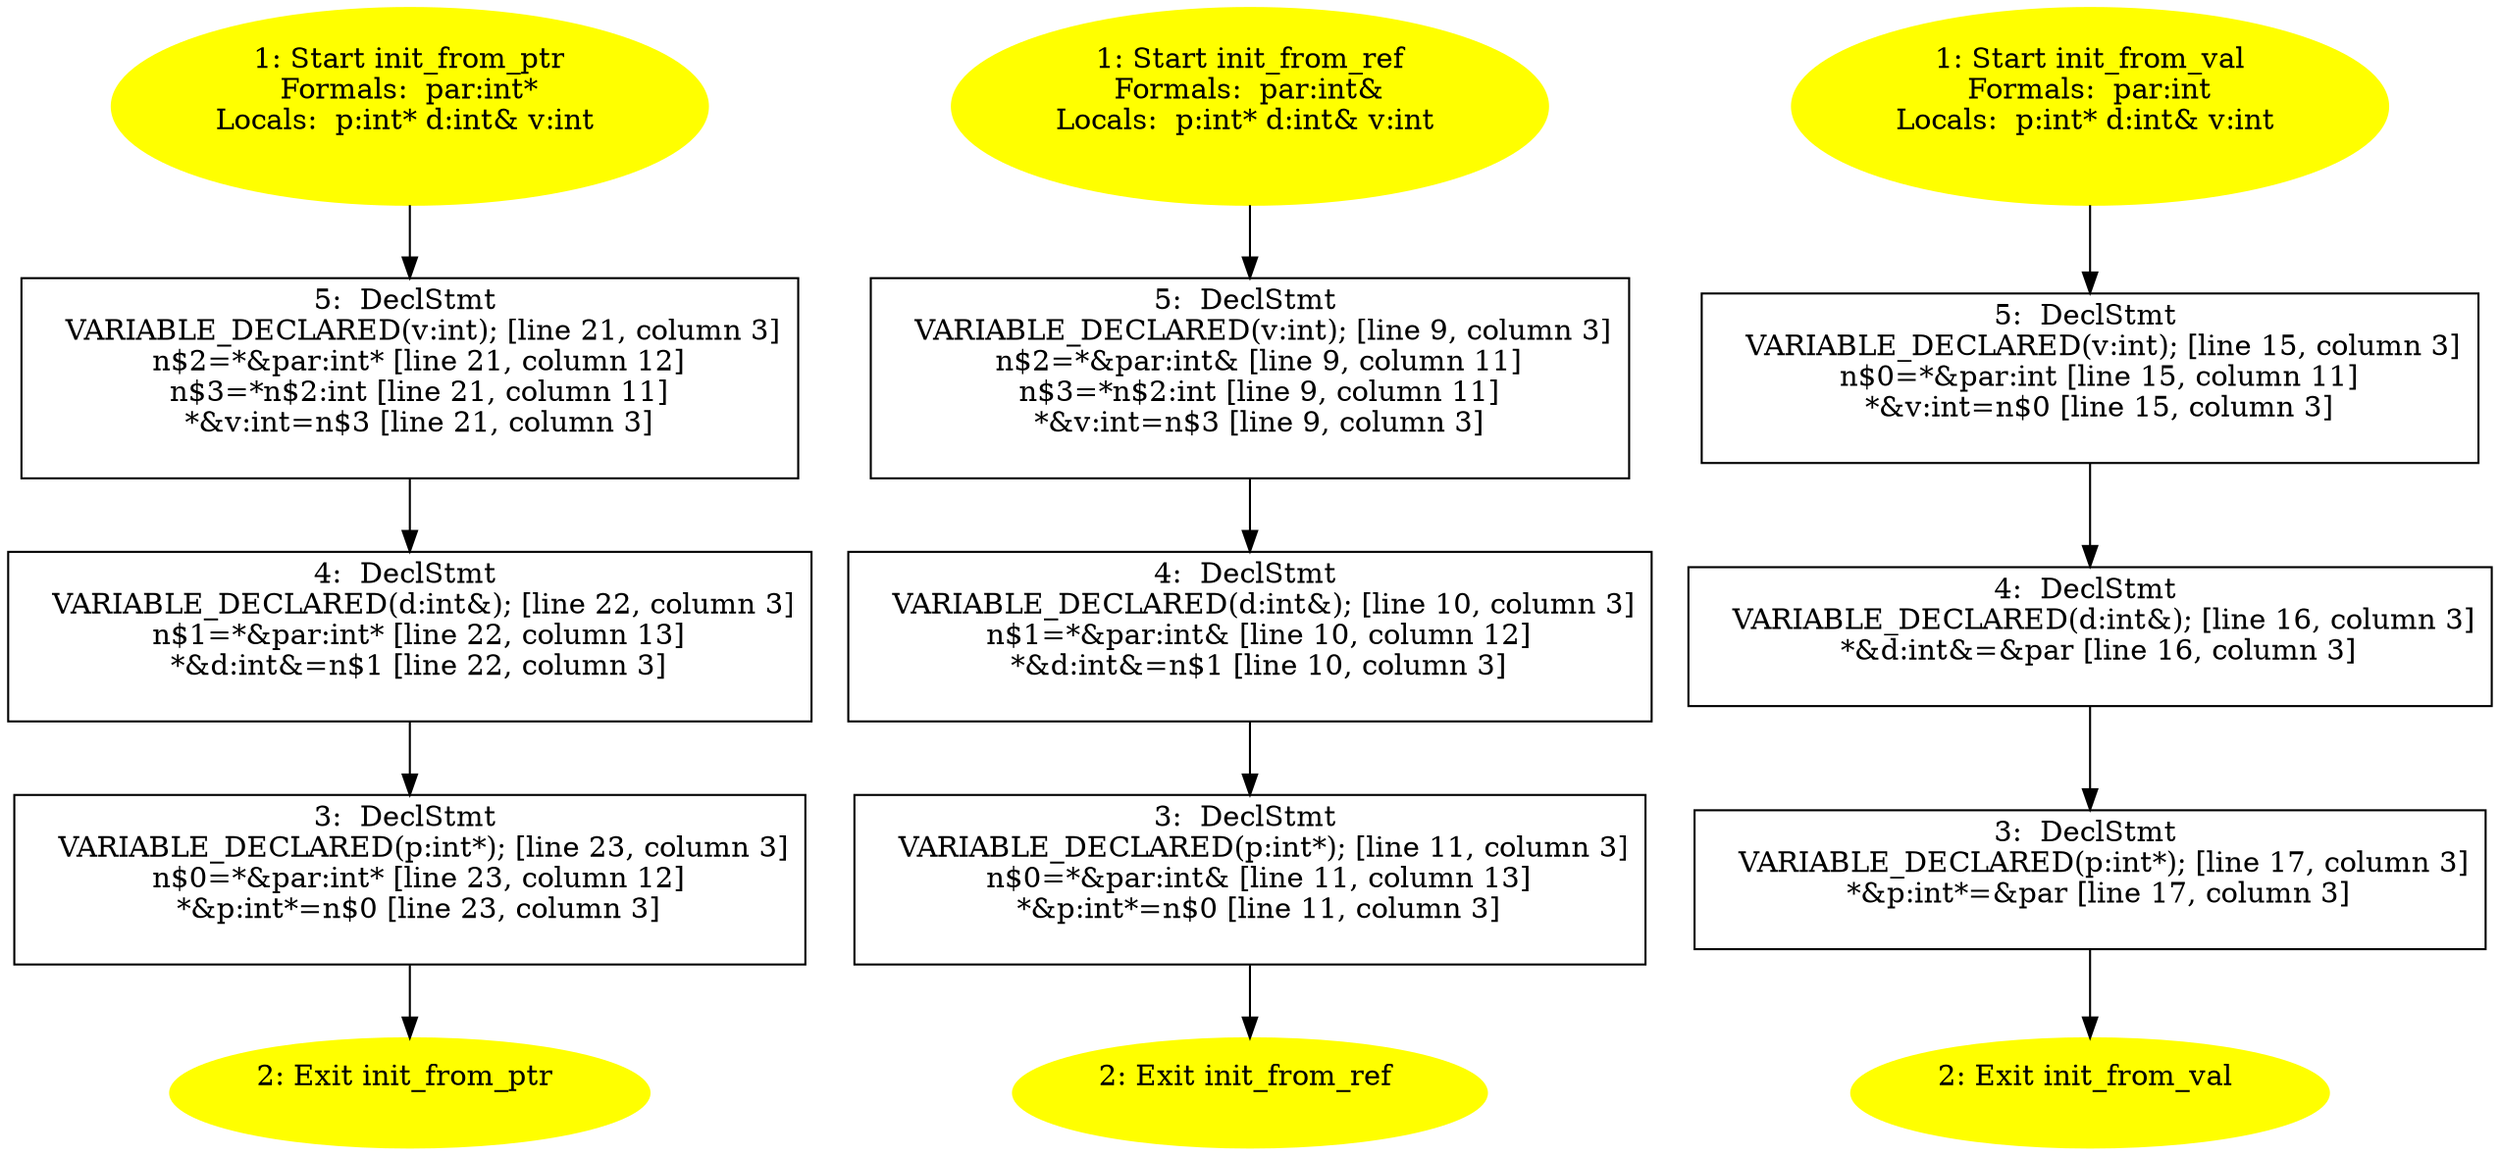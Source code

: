 /* @generated */
digraph cfg {
"init_from_ptr#9521990274512470149.d27094f3cfd0d42c_1" [label="1: Start init_from_ptr\nFormals:  par:int*\nLocals:  p:int* d:int& v:int \n  " color=yellow style=filled]
	

	 "init_from_ptr#9521990274512470149.d27094f3cfd0d42c_1" -> "init_from_ptr#9521990274512470149.d27094f3cfd0d42c_5" ;
"init_from_ptr#9521990274512470149.d27094f3cfd0d42c_2" [label="2: Exit init_from_ptr \n  " color=yellow style=filled]
	

"init_from_ptr#9521990274512470149.d27094f3cfd0d42c_3" [label="3:  DeclStmt \n   VARIABLE_DECLARED(p:int*); [line 23, column 3]\n  n$0=*&par:int* [line 23, column 12]\n  *&p:int*=n$0 [line 23, column 3]\n " shape="box"]
	

	 "init_from_ptr#9521990274512470149.d27094f3cfd0d42c_3" -> "init_from_ptr#9521990274512470149.d27094f3cfd0d42c_2" ;
"init_from_ptr#9521990274512470149.d27094f3cfd0d42c_4" [label="4:  DeclStmt \n   VARIABLE_DECLARED(d:int&); [line 22, column 3]\n  n$1=*&par:int* [line 22, column 13]\n  *&d:int&=n$1 [line 22, column 3]\n " shape="box"]
	

	 "init_from_ptr#9521990274512470149.d27094f3cfd0d42c_4" -> "init_from_ptr#9521990274512470149.d27094f3cfd0d42c_3" ;
"init_from_ptr#9521990274512470149.d27094f3cfd0d42c_5" [label="5:  DeclStmt \n   VARIABLE_DECLARED(v:int); [line 21, column 3]\n  n$2=*&par:int* [line 21, column 12]\n  n$3=*n$2:int [line 21, column 11]\n  *&v:int=n$3 [line 21, column 3]\n " shape="box"]
	

	 "init_from_ptr#9521990274512470149.d27094f3cfd0d42c_5" -> "init_from_ptr#9521990274512470149.d27094f3cfd0d42c_4" ;
"init_from_ref#1723987727065421902.166550b98b7cafba_1" [label="1: Start init_from_ref\nFormals:  par:int&\nLocals:  p:int* d:int& v:int \n  " color=yellow style=filled]
	

	 "init_from_ref#1723987727065421902.166550b98b7cafba_1" -> "init_from_ref#1723987727065421902.166550b98b7cafba_5" ;
"init_from_ref#1723987727065421902.166550b98b7cafba_2" [label="2: Exit init_from_ref \n  " color=yellow style=filled]
	

"init_from_ref#1723987727065421902.166550b98b7cafba_3" [label="3:  DeclStmt \n   VARIABLE_DECLARED(p:int*); [line 11, column 3]\n  n$0=*&par:int& [line 11, column 13]\n  *&p:int*=n$0 [line 11, column 3]\n " shape="box"]
	

	 "init_from_ref#1723987727065421902.166550b98b7cafba_3" -> "init_from_ref#1723987727065421902.166550b98b7cafba_2" ;
"init_from_ref#1723987727065421902.166550b98b7cafba_4" [label="4:  DeclStmt \n   VARIABLE_DECLARED(d:int&); [line 10, column 3]\n  n$1=*&par:int& [line 10, column 12]\n  *&d:int&=n$1 [line 10, column 3]\n " shape="box"]
	

	 "init_from_ref#1723987727065421902.166550b98b7cafba_4" -> "init_from_ref#1723987727065421902.166550b98b7cafba_3" ;
"init_from_ref#1723987727065421902.166550b98b7cafba_5" [label="5:  DeclStmt \n   VARIABLE_DECLARED(v:int); [line 9, column 3]\n  n$2=*&par:int& [line 9, column 11]\n  n$3=*n$2:int [line 9, column 11]\n  *&v:int=n$3 [line 9, column 3]\n " shape="box"]
	

	 "init_from_ref#1723987727065421902.166550b98b7cafba_5" -> "init_from_ref#1723987727065421902.166550b98b7cafba_4" ;
"init_from_val#1453896174192512397.e5e29991fa3b6aa0_1" [label="1: Start init_from_val\nFormals:  par:int\nLocals:  p:int* d:int& v:int \n  " color=yellow style=filled]
	

	 "init_from_val#1453896174192512397.e5e29991fa3b6aa0_1" -> "init_from_val#1453896174192512397.e5e29991fa3b6aa0_5" ;
"init_from_val#1453896174192512397.e5e29991fa3b6aa0_2" [label="2: Exit init_from_val \n  " color=yellow style=filled]
	

"init_from_val#1453896174192512397.e5e29991fa3b6aa0_3" [label="3:  DeclStmt \n   VARIABLE_DECLARED(p:int*); [line 17, column 3]\n  *&p:int*=&par [line 17, column 3]\n " shape="box"]
	

	 "init_from_val#1453896174192512397.e5e29991fa3b6aa0_3" -> "init_from_val#1453896174192512397.e5e29991fa3b6aa0_2" ;
"init_from_val#1453896174192512397.e5e29991fa3b6aa0_4" [label="4:  DeclStmt \n   VARIABLE_DECLARED(d:int&); [line 16, column 3]\n  *&d:int&=&par [line 16, column 3]\n " shape="box"]
	

	 "init_from_val#1453896174192512397.e5e29991fa3b6aa0_4" -> "init_from_val#1453896174192512397.e5e29991fa3b6aa0_3" ;
"init_from_val#1453896174192512397.e5e29991fa3b6aa0_5" [label="5:  DeclStmt \n   VARIABLE_DECLARED(v:int); [line 15, column 3]\n  n$0=*&par:int [line 15, column 11]\n  *&v:int=n$0 [line 15, column 3]\n " shape="box"]
	

	 "init_from_val#1453896174192512397.e5e29991fa3b6aa0_5" -> "init_from_val#1453896174192512397.e5e29991fa3b6aa0_4" ;
}
